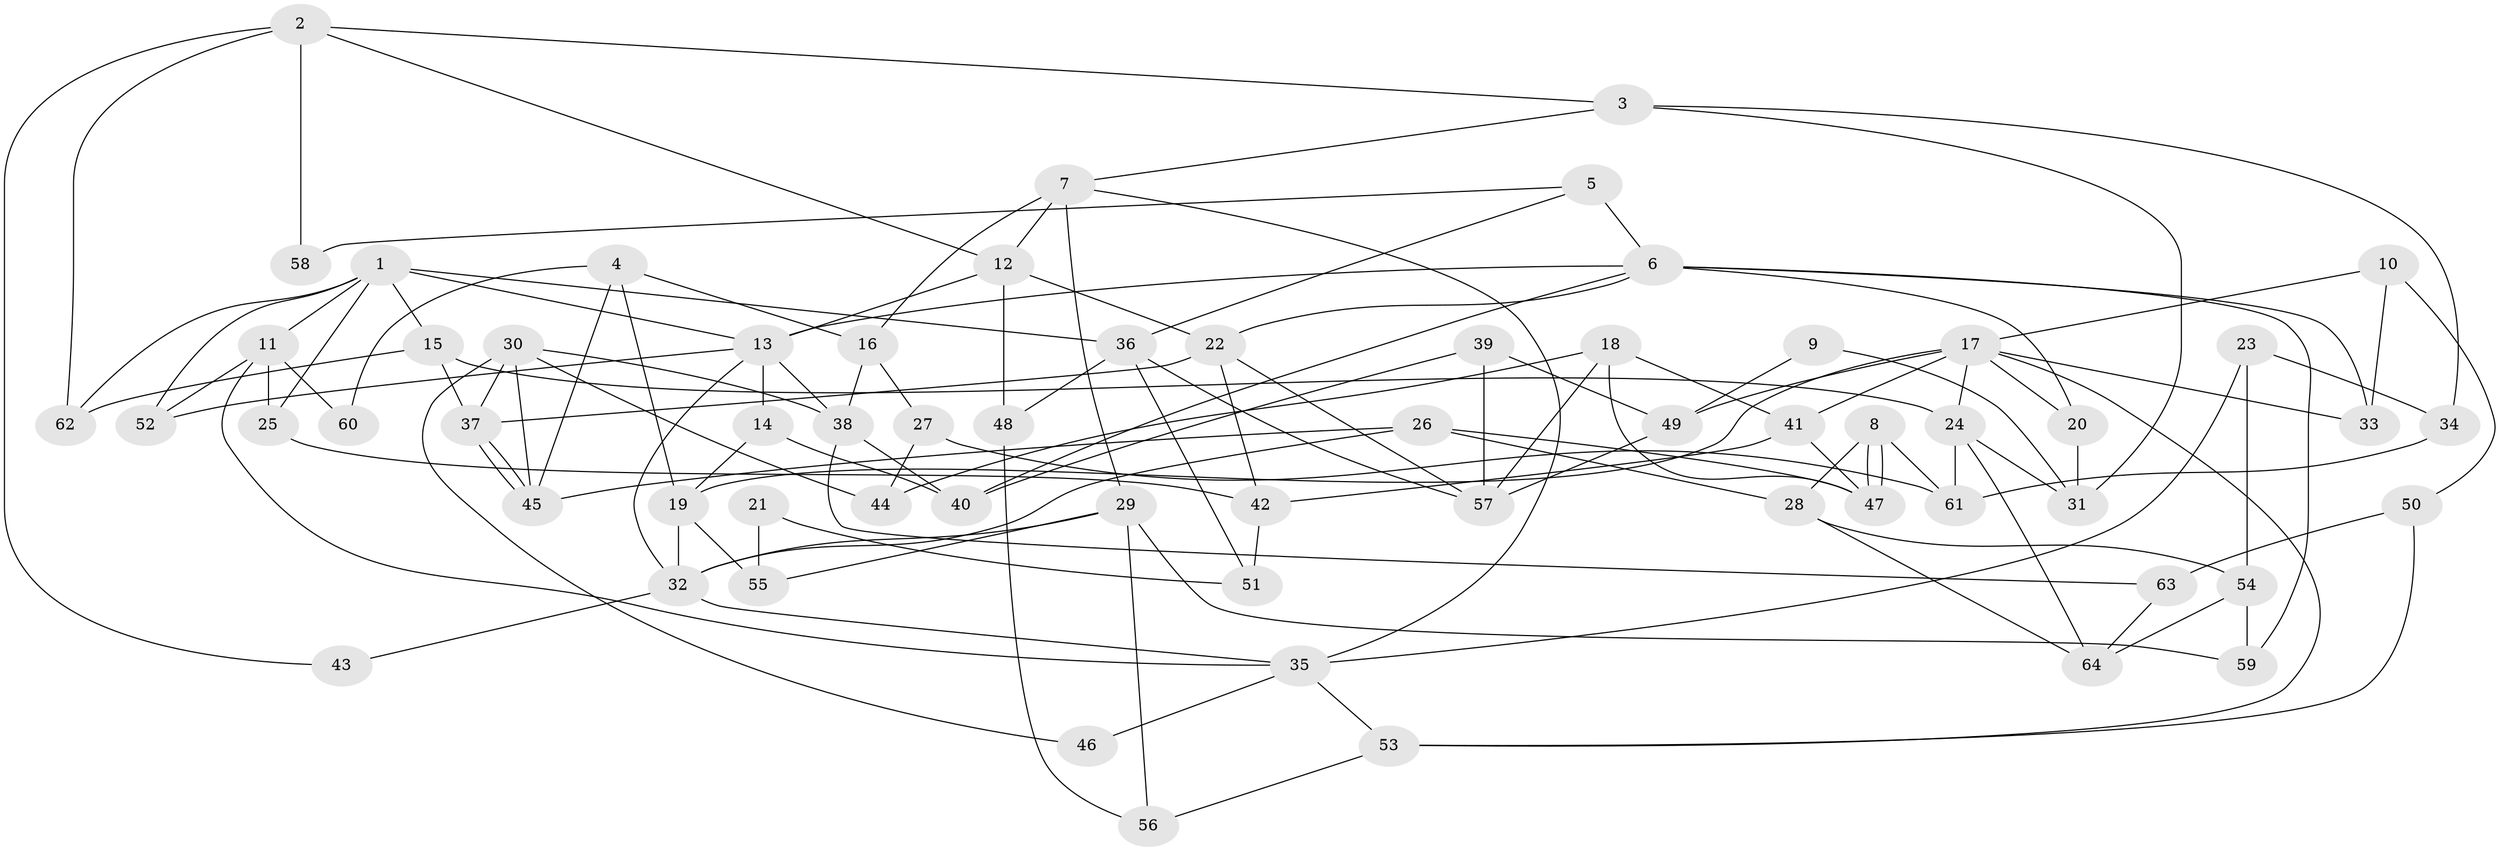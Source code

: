 // Generated by graph-tools (version 1.1) at 2025/02/03/09/25 03:02:14]
// undirected, 64 vertices, 128 edges
graph export_dot {
graph [start="1"]
  node [color=gray90,style=filled];
  1;
  2;
  3;
  4;
  5;
  6;
  7;
  8;
  9;
  10;
  11;
  12;
  13;
  14;
  15;
  16;
  17;
  18;
  19;
  20;
  21;
  22;
  23;
  24;
  25;
  26;
  27;
  28;
  29;
  30;
  31;
  32;
  33;
  34;
  35;
  36;
  37;
  38;
  39;
  40;
  41;
  42;
  43;
  44;
  45;
  46;
  47;
  48;
  49;
  50;
  51;
  52;
  53;
  54;
  55;
  56;
  57;
  58;
  59;
  60;
  61;
  62;
  63;
  64;
  1 -- 13;
  1 -- 62;
  1 -- 11;
  1 -- 15;
  1 -- 25;
  1 -- 36;
  1 -- 52;
  2 -- 12;
  2 -- 3;
  2 -- 43;
  2 -- 58;
  2 -- 62;
  3 -- 31;
  3 -- 7;
  3 -- 34;
  4 -- 45;
  4 -- 16;
  4 -- 19;
  4 -- 60;
  5 -- 36;
  5 -- 6;
  5 -- 58;
  6 -- 22;
  6 -- 40;
  6 -- 13;
  6 -- 20;
  6 -- 33;
  6 -- 59;
  7 -- 29;
  7 -- 12;
  7 -- 16;
  7 -- 35;
  8 -- 47;
  8 -- 47;
  8 -- 61;
  8 -- 28;
  9 -- 49;
  9 -- 31;
  10 -- 17;
  10 -- 33;
  10 -- 50;
  11 -- 35;
  11 -- 25;
  11 -- 52;
  11 -- 60;
  12 -- 13;
  12 -- 22;
  12 -- 48;
  13 -- 52;
  13 -- 14;
  13 -- 32;
  13 -- 38;
  14 -- 19;
  14 -- 40;
  15 -- 24;
  15 -- 37;
  15 -- 62;
  16 -- 38;
  16 -- 27;
  17 -- 19;
  17 -- 41;
  17 -- 20;
  17 -- 24;
  17 -- 33;
  17 -- 49;
  17 -- 53;
  18 -- 41;
  18 -- 47;
  18 -- 44;
  18 -- 57;
  19 -- 32;
  19 -- 55;
  20 -- 31;
  21 -- 55;
  21 -- 51;
  22 -- 57;
  22 -- 37;
  22 -- 42;
  23 -- 35;
  23 -- 34;
  23 -- 54;
  24 -- 64;
  24 -- 31;
  24 -- 61;
  25 -- 42;
  26 -- 32;
  26 -- 28;
  26 -- 45;
  26 -- 47;
  27 -- 44;
  27 -- 61;
  28 -- 64;
  28 -- 54;
  29 -- 59;
  29 -- 56;
  29 -- 32;
  29 -- 55;
  30 -- 45;
  30 -- 37;
  30 -- 38;
  30 -- 44;
  30 -- 46;
  32 -- 35;
  32 -- 43;
  34 -- 61;
  35 -- 46;
  35 -- 53;
  36 -- 57;
  36 -- 48;
  36 -- 51;
  37 -- 45;
  37 -- 45;
  38 -- 40;
  38 -- 63;
  39 -- 40;
  39 -- 49;
  39 -- 57;
  41 -- 47;
  41 -- 42;
  42 -- 51;
  48 -- 56;
  49 -- 57;
  50 -- 53;
  50 -- 63;
  53 -- 56;
  54 -- 59;
  54 -- 64;
  63 -- 64;
}
